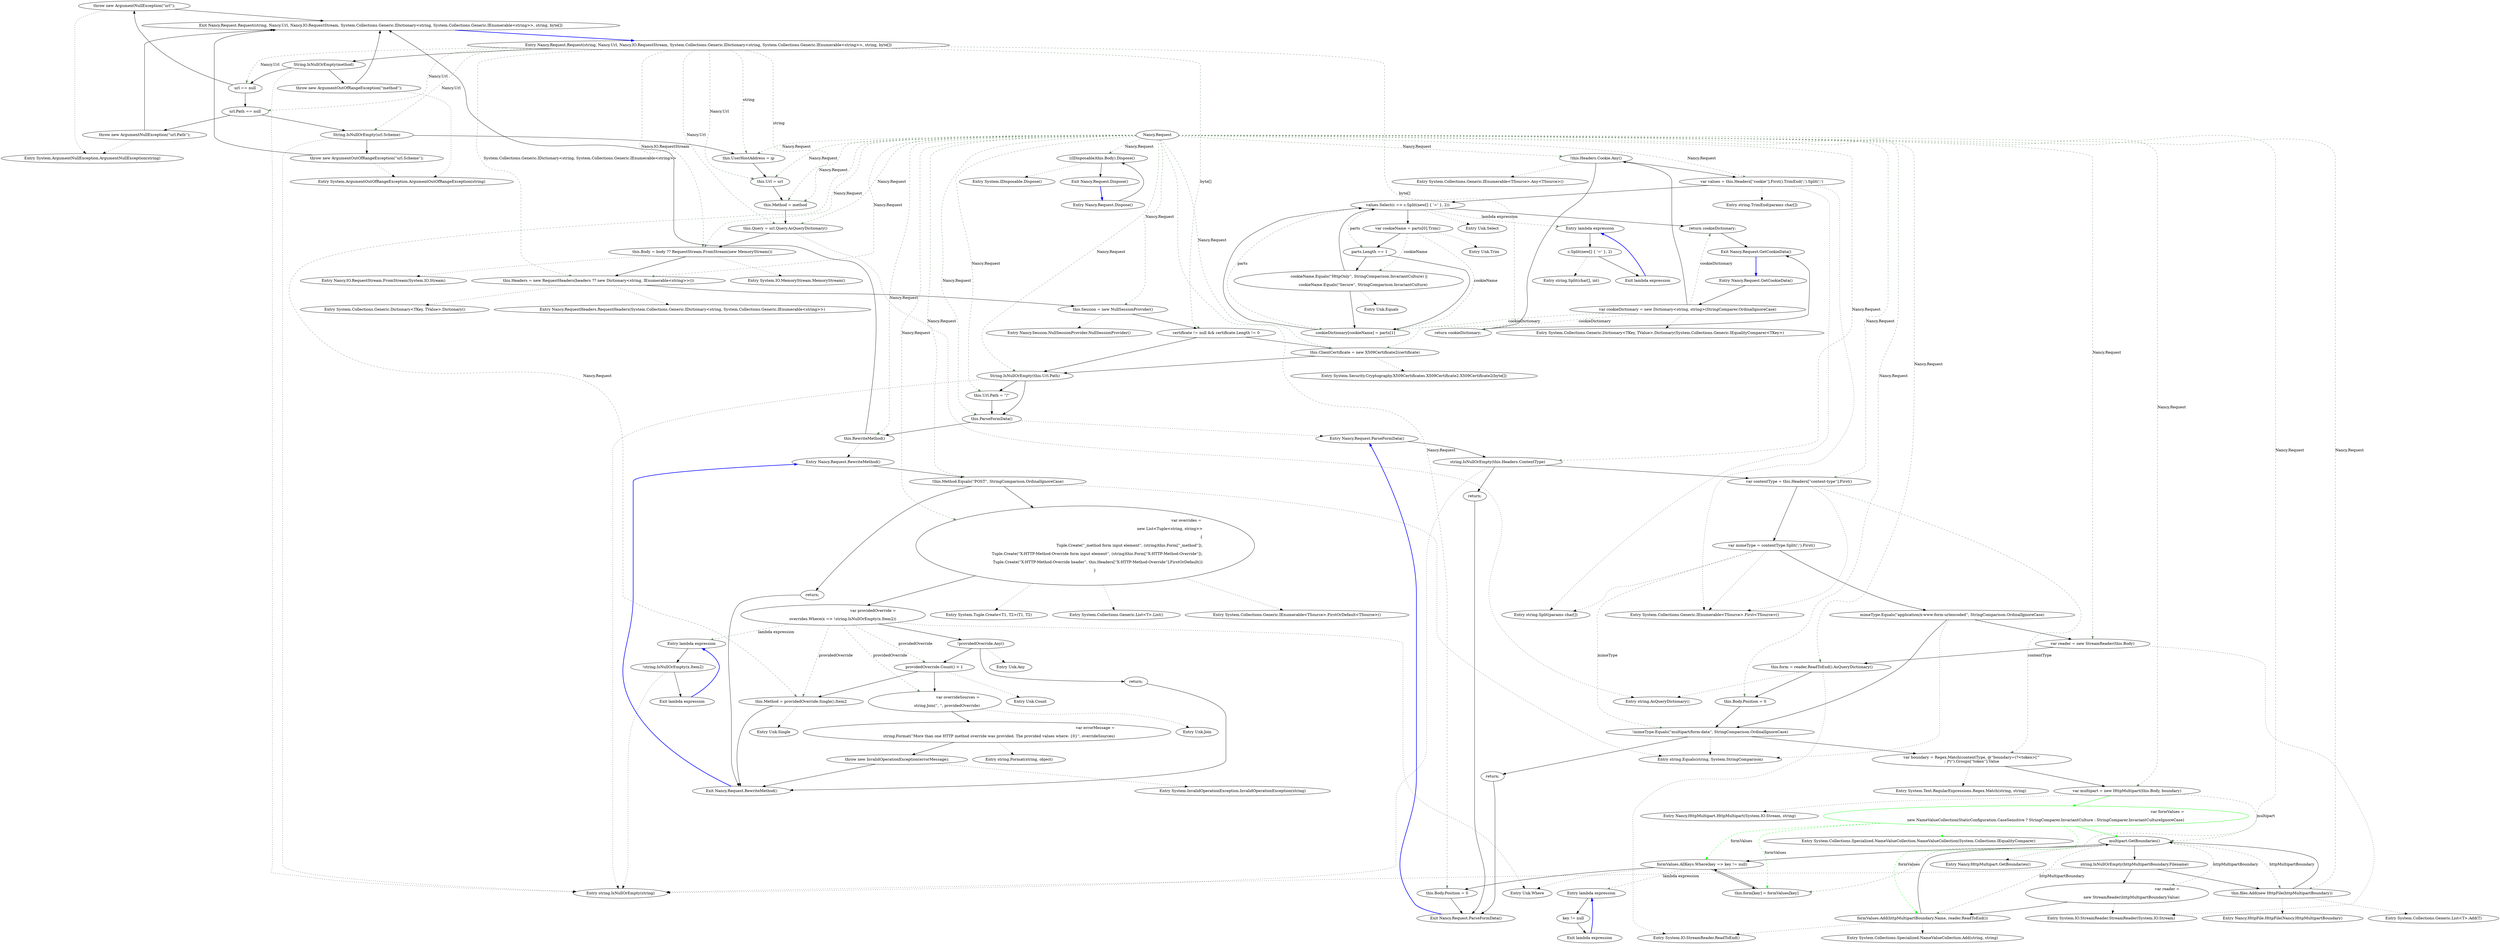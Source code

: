 digraph  {
m1_27 [label="Entry System.ArgumentNullException.ArgumentNullException(string)", span="0-0", cluster="System.ArgumentNullException.ArgumentNullException(string)", file="Request.cs"];
m1_113 [label="Entry System.Collections.Generic.List<T>.List()", span="0-0", cluster="System.Collections.Generic.List<T>.List()", file="Request.cs"];
m1_116 [label="Entry Unk.Any", span="", cluster="Unk.Any", file="Request.cs"];
m1_35 [label="Entry Nancy.Request.ParseFormData()", span="216-216", cluster="Nancy.Request.ParseFormData()", file="Request.cs"];
m1_77 [label="var formValues =\r\n                new NameValueCollection(StaticConfiguration.CaseSensitive ? StringComparer.InvariantCulture : StringComparer.InvariantCultureIgnoreCase)", span="240-241", cluster="Nancy.Request.ParseFormData()", color=green, community=0, file="Request.cs"];
m1_76 [label="var multipart = new HttpMultipart(this.Body, boundary)", span="238-238", cluster="Nancy.Request.ParseFormData()", file="Request.cs"];
m1_78 [label="multipart.GetBoundaries()", span="243-243", cluster="Nancy.Request.ParseFormData()", file="Request.cs"];
m1_81 [label="formValues.Add(httpMultipartBoundary.Name, reader.ReadToEnd())", span="249-249", cluster="Nancy.Request.ParseFormData()", file="Request.cs"];
m1_83 [label="formValues.AllKeys.Where(key => key != null)", span="258-258", cluster="Nancy.Request.ParseFormData()", file="Request.cs"];
m1_84 [label="this.form[key] = formValues[key]", span="260-260", cluster="Nancy.Request.ParseFormData()", file="Request.cs"];
m1_75 [label="var boundary = Regex.Match(contentType, @''boundary=(?<token>[^\n\; ]*)'').Groups[''token''].Value", span="237-237", cluster="Nancy.Request.ParseFormData()", file="Request.cs"];
m1_82 [label="this.files.Add(new HttpFile(httpMultipartBoundary))", span="254-254", cluster="Nancy.Request.ParseFormData()", file="Request.cs"];
m1_79 [label="string.IsNullOrEmpty(httpMultipartBoundary.Filename)", span="245-245", cluster="Nancy.Request.ParseFormData()", file="Request.cs"];
m1_80 [label="var reader =\r\n                        new StreamReader(httpMultipartBoundary.Value)", span="247-248", cluster="Nancy.Request.ParseFormData()", file="Request.cs"];
m1_85 [label="this.Body.Position = 0", span="263-263", cluster="Nancy.Request.ParseFormData()", file="Request.cs"];
m1_65 [label="string.IsNullOrEmpty(this.Headers.ContentType)", span="218-218", cluster="Nancy.Request.ParseFormData()", file="Request.cs"];
m1_67 [label="var contentType = this.Headers[''content-type''].First()", span="223-223", cluster="Nancy.Request.ParseFormData()", file="Request.cs"];
m1_70 [label="var reader = new StreamReader(this.Body)", span="227-227", cluster="Nancy.Request.ParseFormData()", file="Request.cs"];
m1_71 [label="this.form = reader.ReadToEnd().AsQueryDictionary()", span="228-228", cluster="Nancy.Request.ParseFormData()", file="Request.cs"];
m1_72 [label="this.Body.Position = 0", span="229-229", cluster="Nancy.Request.ParseFormData()", file="Request.cs"];
m1_73 [label="!mimeType.Equals(''multipart/form-data'', StringComparison.OrdinalIgnoreCase)", span="232-232", cluster="Nancy.Request.ParseFormData()", file="Request.cs"];
m1_66 [label="return;", span="220-220", cluster="Nancy.Request.ParseFormData()", file="Request.cs"];
m1_68 [label="var mimeType = contentType.Split(';').First()", span="224-224", cluster="Nancy.Request.ParseFormData()", file="Request.cs"];
m1_69 [label="mimeType.Equals(''application/x-www-form-urlencoded'', StringComparison.OrdinalIgnoreCase)", span="225-225", cluster="Nancy.Request.ParseFormData()", file="Request.cs"];
m1_74 [label="return;", span="234-234", cluster="Nancy.Request.ParseFormData()", file="Request.cs"];
m1_86 [label="Exit Nancy.Request.ParseFormData()", span="216-216", cluster="Nancy.Request.ParseFormData()", file="Request.cs"];
m1_118 [label="Entry Unk.Join", span="", cluster="Unk.Join", file="Request.cs"];
m1_119 [label="Entry string.Format(string, object)", span="0-0", cluster="string.Format(string, object)", file="Request.cs"];
m1_34 [label="Entry System.Security.Cryptography.X509Certificates.X509Certificate2.X509Certificate2(byte[])", span="0-0", cluster="System.Security.Cryptography.X509Certificates.X509Certificate2.X509Certificate2(byte[])", file="Request.cs"];
m1_49 [label="Entry System.Collections.Generic.Dictionary<TKey, TValue>.Dictionary(System.Collections.Generic.IEqualityComparer<TKey>)", span="0-0", cluster="System.Collections.Generic.Dictionary<TKey, TValue>.Dictionary(System.Collections.Generic.IEqualityComparer<TKey>)", file="Request.cs"];
m1_115 [label="Entry System.Collections.Generic.IEnumerable<TSource>.FirstOrDefault<TSource>()", span="0-0", cluster="System.Collections.Generic.IEnumerable<TSource>.FirstOrDefault<TSource>()", file="Request.cs"];
m1_93 [label="Entry Nancy.HttpMultipart.GetBoundaries()", span="37-37", cluster="Nancy.HttpMultipart.GetBoundaries()", file="Request.cs"];
m1_50 [label="Entry System.Collections.Generic.IEnumerable<TSource>.Any<TSource>()", span="0-0", cluster="System.Collections.Generic.IEnumerable<TSource>.Any<TSource>()", file="Request.cs"];
m1_55 [label="Entry Unk.Trim", span="", cluster="Unk.Trim", file="Request.cs"];
m1_60 [label="Entry string.Split(char[], int)", span="0-0", cluster="string.Split(char[], int)", file="Request.cs"];
m1_33 [label="Entry Nancy.Session.NullSessionProvider.NullSessionProvider()", span="6-6", cluster="Nancy.Session.NullSessionProvider.NullSessionProvider()", file="Request.cs"];
m1_2 [label="Entry Nancy.Request.Request(string, Nancy.Url, Nancy.IO.RequestStream, System.Collections.Generic.IDictionary<string, System.Collections.Generic.IEnumerable<string>>, string, byte[])", span="44-44", cluster="Nancy.Request.Request(string, Nancy.Url, Nancy.IO.RequestStream, System.Collections.Generic.IDictionary<string, System.Collections.Generic.IEnumerable<string>>, string, byte[])", file="Request.cs"];
m1_11 [label="this.UserHostAddress = ip", span="66-66", cluster="Nancy.Request.Request(string, Nancy.Url, Nancy.IO.RequestStream, System.Collections.Generic.IDictionary<string, System.Collections.Generic.IEnumerable<string>>, string, byte[])", file="Request.cs"];
m1_12 [label="this.Url = url", span="68-68", cluster="Nancy.Request.Request(string, Nancy.Url, Nancy.IO.RequestStream, System.Collections.Generic.IDictionary<string, System.Collections.Generic.IEnumerable<string>>, string, byte[])", file="Request.cs"];
m1_13 [label="this.Method = method", span="70-70", cluster="Nancy.Request.Request(string, Nancy.Url, Nancy.IO.RequestStream, System.Collections.Generic.IDictionary<string, System.Collections.Generic.IEnumerable<string>>, string, byte[])", file="Request.cs"];
m1_14 [label="this.Query = url.Query.AsQueryDictionary()", span="72-72", cluster="Nancy.Request.Request(string, Nancy.Url, Nancy.IO.RequestStream, System.Collections.Generic.IDictionary<string, System.Collections.Generic.IEnumerable<string>>, string, byte[])", file="Request.cs"];
m1_15 [label="this.Body = body ?? RequestStream.FromStream(new MemoryStream())", span="74-74", cluster="Nancy.Request.Request(string, Nancy.Url, Nancy.IO.RequestStream, System.Collections.Generic.IDictionary<string, System.Collections.Generic.IEnumerable<string>>, string, byte[])", file="Request.cs"];
m1_16 [label="this.Headers = new RequestHeaders(headers ?? new Dictionary<string, IEnumerable<string>>())", span="76-76", cluster="Nancy.Request.Request(string, Nancy.Url, Nancy.IO.RequestStream, System.Collections.Generic.IDictionary<string, System.Collections.Generic.IEnumerable<string>>, string, byte[])", file="Request.cs"];
m1_17 [label="this.Session = new NullSessionProvider()", span="78-78", cluster="Nancy.Request.Request(string, Nancy.Url, Nancy.IO.RequestStream, System.Collections.Generic.IDictionary<string, System.Collections.Generic.IEnumerable<string>>, string, byte[])", file="Request.cs"];
m1_19 [label="this.ClientCertificate = new X509Certificate2(certificate)", span="82-82", cluster="Nancy.Request.Request(string, Nancy.Url, Nancy.IO.RequestStream, System.Collections.Generic.IDictionary<string, System.Collections.Generic.IEnumerable<string>>, string, byte[])", file="Request.cs"];
m1_20 [label="String.IsNullOrEmpty(this.Url.Path)", span="85-85", cluster="Nancy.Request.Request(string, Nancy.Url, Nancy.IO.RequestStream, System.Collections.Generic.IDictionary<string, System.Collections.Generic.IEnumerable<string>>, string, byte[])", file="Request.cs"];
m1_21 [label="this.Url.Path = ''/''", span="87-87", cluster="Nancy.Request.Request(string, Nancy.Url, Nancy.IO.RequestStream, System.Collections.Generic.IDictionary<string, System.Collections.Generic.IEnumerable<string>>, string, byte[])", file="Request.cs"];
m1_22 [label="this.ParseFormData()", span="90-90", cluster="Nancy.Request.Request(string, Nancy.Url, Nancy.IO.RequestStream, System.Collections.Generic.IDictionary<string, System.Collections.Generic.IEnumerable<string>>, string, byte[])", file="Request.cs"];
m1_23 [label="this.RewriteMethod()", span="91-91", cluster="Nancy.Request.Request(string, Nancy.Url, Nancy.IO.RequestStream, System.Collections.Generic.IDictionary<string, System.Collections.Generic.IEnumerable<string>>, string, byte[])", file="Request.cs"];
m1_9 [label="String.IsNullOrEmpty(url.Scheme)", span="61-61", cluster="Nancy.Request.Request(string, Nancy.Url, Nancy.IO.RequestStream, System.Collections.Generic.IDictionary<string, System.Collections.Generic.IEnumerable<string>>, string, byte[])", file="Request.cs"];
m1_18 [label="certificate != null && certificate.Length != 0", span="80-80", cluster="Nancy.Request.Request(string, Nancy.Url, Nancy.IO.RequestStream, System.Collections.Generic.IDictionary<string, System.Collections.Generic.IEnumerable<string>>, string, byte[])", file="Request.cs"];
m1_3 [label="String.IsNullOrEmpty(method)", span="46-46", cluster="Nancy.Request.Request(string, Nancy.Url, Nancy.IO.RequestStream, System.Collections.Generic.IDictionary<string, System.Collections.Generic.IEnumerable<string>>, string, byte[])", file="Request.cs"];
m1_5 [label="url == null", span="51-51", cluster="Nancy.Request.Request(string, Nancy.Url, Nancy.IO.RequestStream, System.Collections.Generic.IDictionary<string, System.Collections.Generic.IEnumerable<string>>, string, byte[])", file="Request.cs"];
m1_7 [label="url.Path == null", span="56-56", cluster="Nancy.Request.Request(string, Nancy.Url, Nancy.IO.RequestStream, System.Collections.Generic.IDictionary<string, System.Collections.Generic.IEnumerable<string>>, string, byte[])", file="Request.cs"];
m1_10 [label="throw new ArgumentOutOfRangeException(''url.Scheme'');", span="63-63", cluster="Nancy.Request.Request(string, Nancy.Url, Nancy.IO.RequestStream, System.Collections.Generic.IDictionary<string, System.Collections.Generic.IEnumerable<string>>, string, byte[])", file="Request.cs"];
m1_4 [label="throw new ArgumentOutOfRangeException(''method'');", span="48-48", cluster="Nancy.Request.Request(string, Nancy.Url, Nancy.IO.RequestStream, System.Collections.Generic.IDictionary<string, System.Collections.Generic.IEnumerable<string>>, string, byte[])", file="Request.cs"];
m1_6 [label="throw new ArgumentNullException(''url'');", span="53-53", cluster="Nancy.Request.Request(string, Nancy.Url, Nancy.IO.RequestStream, System.Collections.Generic.IDictionary<string, System.Collections.Generic.IEnumerable<string>>, string, byte[])", file="Request.cs"];
m1_8 [label="throw new ArgumentNullException(''url.Path'');", span="58-58", cluster="Nancy.Request.Request(string, Nancy.Url, Nancy.IO.RequestStream, System.Collections.Generic.IDictionary<string, System.Collections.Generic.IEnumerable<string>>, string, byte[])", file="Request.cs"];
m1_24 [label="Exit Nancy.Request.Request(string, Nancy.Url, Nancy.IO.RequestStream, System.Collections.Generic.IDictionary<string, System.Collections.Generic.IEnumerable<string>>, string, byte[])", span="44-44", cluster="Nancy.Request.Request(string, Nancy.Url, Nancy.IO.RequestStream, System.Collections.Generic.IDictionary<string, System.Collections.Generic.IEnumerable<string>>, string, byte[])", file="Request.cs"];
m1_92 [label="Entry System.Collections.Specialized.NameValueCollection.NameValueCollection(System.Collections.IEqualityComparer)", span="0-0", cluster="System.Collections.Specialized.NameValueCollection.NameValueCollection(System.Collections.IEqualityComparer)", file="Request.cs"];
m1_52 [label="Entry string.TrimEnd(params char[])", span="0-0", cluster="string.TrimEnd(params char[])", file="Request.cs"];
m1_97 [label="Entry Unk.Where", span="", cluster="Unk.Where", file="Request.cs"];
m1_36 [label="Entry Nancy.Request.RewriteMethod()", span="266-266", cluster="Nancy.Request.RewriteMethod()", file="Request.cs"];
m1_101 [label="!this.Method.Equals(''POST'', StringComparison.OrdinalIgnoreCase)", span="268-268", cluster="Nancy.Request.RewriteMethod()", file="Request.cs"];
m1_103 [label="var overrides = \r\n                new List<Tuple<string, string>>\r\n                {\r\n                    Tuple.Create(''_method form input element'', (string)this.Form[''_method'']),\r\n                    Tuple.Create(''X-HTTP-Method-Override form input element'', (string)this.Form[''X-HTTP-Method-Override'']),\r\n                    Tuple.Create(''X-HTTP-Method-Override header'', this.Headers[''X-HTTP-Method-Override''].FirstOrDefault())\r\n                }", span="273-279", cluster="Nancy.Request.RewriteMethod()", file="Request.cs"];
m1_111 [label="this.Method = providedOverride.Single().Item2", span="300-300", cluster="Nancy.Request.RewriteMethod()", file="Request.cs"];
m1_104 [label="var providedOverride =\r\n                overrides.Where(x => !string.IsNullOrEmpty(x.Item2))", span="281-282", cluster="Nancy.Request.RewriteMethod()", file="Request.cs"];
m1_102 [label="return;", span="270-270", cluster="Nancy.Request.RewriteMethod()", file="Request.cs"];
m1_107 [label="providedOverride.Count() > 1", span="289-289", cluster="Nancy.Request.RewriteMethod()", file="Request.cs"];
m1_105 [label="!providedOverride.Any()", span="284-284", cluster="Nancy.Request.RewriteMethod()", file="Request.cs"];
m1_108 [label="var overrideSources =\r\n                    string.Join('', '', providedOverride)", span="291-292", cluster="Nancy.Request.RewriteMethod()", file="Request.cs"];
m1_106 [label="return;", span="286-286", cluster="Nancy.Request.RewriteMethod()", file="Request.cs"];
m1_110 [label="throw new InvalidOperationException(errorMessage);", span="297-297", cluster="Nancy.Request.RewriteMethod()", file="Request.cs"];
m1_109 [label="var errorMessage =\r\n                    string.Format(''More than one HTTP method override was provided. The provided values where: {0}'', overrideSources)", span="294-295", cluster="Nancy.Request.RewriteMethod()", file="Request.cs"];
m1_112 [label="Exit Nancy.Request.RewriteMethod()", span="266-266", cluster="Nancy.Request.RewriteMethod()", file="Request.cs"];
m1_120 [label="Entry System.InvalidOperationException.InvalidOperationException(string)", span="0-0", cluster="System.InvalidOperationException.InvalidOperationException(string)", file="Request.cs"];
m1_91 [label="Entry Nancy.HttpMultipart.HttpMultipart(System.IO.Stream, string)", span="25-25", cluster="Nancy.HttpMultipart.HttpMultipart(System.IO.Stream, string)", file="Request.cs"];
m1_28 [label="Entry string.AsQueryDictionary()", span="66-66", cluster="string.AsQueryDictionary()", file="Request.cs"];
m1_114 [label="Entry System.Tuple.Create<T1, T2>(T1, T2)", span="0-0", cluster="System.Tuple.Create<T1, T2>(T1, T2)", file="Request.cs"];
m1_32 [label="Entry System.Collections.Generic.Dictionary<TKey, TValue>.Dictionary()", span="0-0", cluster="System.Collections.Generic.Dictionary<TKey, TValue>.Dictionary()", file="Request.cs"];
m1_25 [label="Entry string.IsNullOrEmpty(string)", span="0-0", cluster="string.IsNullOrEmpty(string)", file="Request.cs"];
m1_90 [label="Entry System.Text.RegularExpressions.Regex.Match(string, string)", span="0-0", cluster="System.Text.RegularExpressions.Regex.Match(string, string)", file="Request.cs"];
m1_31 [label="Entry Nancy.RequestHeaders.RequestHeaders(System.Collections.Generic.IDictionary<string, System.Collections.Generic.IEnumerable<string>>)", span="21-21", cluster="Nancy.RequestHeaders.RequestHeaders(System.Collections.Generic.IDictionary<string, System.Collections.Generic.IEnumerable<string>>)", file="Request.cs"];
m1_117 [label="Entry Unk.Count", span="", cluster="Unk.Count", file="Request.cs"];
m1_51 [label="Entry System.Collections.Generic.IEnumerable<TSource>.First<TSource>()", span="0-0", cluster="System.Collections.Generic.IEnumerable<TSource>.First<TSource>()", file="Request.cs"];
m1_57 [label="Entry lambda expression", span="166-166", cluster="lambda expression", file="Request.cs"];
m1_98 [label="Entry lambda expression", span="258-258", cluster="lambda expression", file="Request.cs"];
m1_100 [label="Exit lambda expression", span="258-258", cluster="lambda expression", file="Request.cs"];
m1_99 [label="key != null", span="258-258", cluster="lambda expression", file="Request.cs"];
m1_123 [label="!string.IsNullOrEmpty(x.Item2)", span="282-282", cluster="lambda expression", file="Request.cs"];
m1_122 [label="Entry lambda expression", span="282-282", cluster="lambda expression", file="Request.cs"];
m1_124 [label="Exit lambda expression", span="282-282", cluster="lambda expression", file="Request.cs"];
m1_58 [label="c.Split(new[] { '=' }, 2)", span="166-166", cluster="lambda expression", file="Request.cs"];
m1_59 [label="Exit lambda expression", span="166-166", cluster="lambda expression", file="Request.cs"];
m1_87 [label="Entry string.Equals(string, System.StringComparison)", span="0-0", cluster="string.Equals(string, System.StringComparison)", file="Request.cs"];
m1_26 [label="Entry System.ArgumentOutOfRangeException.ArgumentOutOfRangeException(string)", span="0-0", cluster="System.ArgumentOutOfRangeException.ArgumentOutOfRangeException(string)", file="Request.cs"];
m1_29 [label="Entry System.IO.MemoryStream.MemoryStream()", span="0-0", cluster="System.IO.MemoryStream.MemoryStream()", file="Request.cs"];
m1_53 [label="Entry string.Split(params char[])", span="0-0", cluster="string.Split(params char[])", file="Request.cs"];
m1_54 [label="Entry Unk.Select", span="", cluster="Unk.Select", file="Request.cs"];
m1_88 [label="Entry System.IO.StreamReader.StreamReader(System.IO.Stream)", span="0-0", cluster="System.IO.StreamReader.StreamReader(System.IO.Stream)", file="Request.cs"];
m1_121 [label="Entry Unk.Single", span="", cluster="Unk.Single", file="Request.cs"];
m1_96 [label="Entry System.Collections.Generic.List<T>.Add(T)", span="0-0", cluster="System.Collections.Generic.List<T>.Add(T)", file="Request.cs"];
m1_61 [label="Entry Nancy.Request.Dispose()", span="211-211", cluster="Nancy.Request.Dispose()", file="Request.cs"];
m1_62 [label="((IDisposable)this.Body).Dispose()", span="213-213", cluster="Nancy.Request.Dispose()", file="Request.cs"];
m1_63 [label="Exit Nancy.Request.Dispose()", span="211-211", cluster="Nancy.Request.Dispose()", file="Request.cs"];
m1_89 [label="Entry System.IO.StreamReader.ReadToEnd()", span="0-0", cluster="System.IO.StreamReader.ReadToEnd()", file="Request.cs"];
m1_94 [label="Entry System.Collections.Specialized.NameValueCollection.Add(string, string)", span="0-0", cluster="System.Collections.Specialized.NameValueCollection.Add(string, string)", file="Request.cs"];
m1_37 [label="Entry Nancy.Request.GetCookieData()", span="156-156", cluster="Nancy.Request.GetCookieData()", file="Request.cs"];
m1_39 [label="!this.Headers.Cookie.Any()", span="160-160", cluster="Nancy.Request.GetCookieData()", file="Request.cs"];
m1_41 [label="var values = this.Headers[''cookie''].First().TrimEnd(';').Split(';')", span="165-165", cluster="Nancy.Request.GetCookieData()", file="Request.cs"];
m1_38 [label="var cookieDictionary = new Dictionary<string, string>(StringComparer.OrdinalIgnoreCase)", span="158-158", cluster="Nancy.Request.GetCookieData()", file="Request.cs"];
m1_40 [label="return cookieDictionary;", span="162-162", cluster="Nancy.Request.GetCookieData()", file="Request.cs"];
m1_42 [label="values.Select(c => c.Split(new[] { '=' }, 2))", span="166-166", cluster="Nancy.Request.GetCookieData()", file="Request.cs"];
m1_46 [label="cookieDictionary[cookieName] = parts[1]", span="179-179", cluster="Nancy.Request.GetCookieData()", file="Request.cs"];
m1_47 [label="return cookieDictionary;", span="182-182", cluster="Nancy.Request.GetCookieData()", file="Request.cs"];
m1_45 [label="cookieName.Equals(''HttpOnly'', StringComparison.InvariantCulture) ||\r\n                        cookieName.Equals(''Secure'', StringComparison.InvariantCulture)", span="172-173", cluster="Nancy.Request.GetCookieData()", file="Request.cs"];
m1_43 [label="var cookieName = parts[0].Trim()", span="168-168", cluster="Nancy.Request.GetCookieData()", file="Request.cs"];
m1_44 [label="parts.Length == 1", span="170-170", cluster="Nancy.Request.GetCookieData()", file="Request.cs"];
m1_48 [label="Exit Nancy.Request.GetCookieData()", span="156-156", cluster="Nancy.Request.GetCookieData()", file="Request.cs"];
m1_95 [label="Entry Nancy.HttpFile.HttpFile(Nancy.HttpMultipartBoundary)", span="14-14", cluster="Nancy.HttpFile.HttpFile(Nancy.HttpMultipartBoundary)", file="Request.cs"];
m1_30 [label="Entry Nancy.IO.RequestStream.FromStream(System.IO.Stream)", span="258-258", cluster="Nancy.IO.RequestStream.FromStream(System.IO.Stream)", file="Request.cs"];
m1_64 [label="Entry System.IDisposable.Dispose()", span="0-0", cluster="System.IDisposable.Dispose()", file="Request.cs"];
m1_56 [label="Entry Unk.Equals", span="", cluster="Unk.Equals", file="Request.cs"];
m1_125 [label="Nancy.Request", span="", file="Request.cs"];
m1_35 -> m1_65  [key=0, style=solid];
m1_77 -> m1_78  [key=0, style=solid, color=green];
m1_77 -> m1_92  [key=2, style=dotted, color=green];
m1_77 -> m1_81  [key=1, style=dashed, color=green, label=formValues];
m1_77 -> m1_83  [key=1, style=dashed, color=green, label=formValues];
m1_77 -> m1_84  [key=1, style=dashed, color=green, label=formValues];
m1_76 -> m1_77  [key=0, style=solid, color=green];
m1_76 -> m1_91  [key=2, style=dotted];
m1_76 -> m1_78  [key=1, style=dashed, color=darkseagreen4, label=multipart];
m1_78 -> m1_79  [key=0, style=solid];
m1_78 -> m1_83  [key=0, style=solid];
m1_78 -> m1_93  [key=2, style=dotted];
m1_78 -> m1_80  [key=1, style=dashed, color=darkseagreen4, label=httpMultipartBoundary];
m1_78 -> m1_81  [key=1, style=dashed, color=darkseagreen4, label=httpMultipartBoundary];
m1_78 -> m1_82  [key=1, style=dashed, color=darkseagreen4, label=httpMultipartBoundary];
m1_81 -> m1_78  [key=0, style=solid];
m1_81 -> m1_89  [key=2, style=dotted];
m1_81 -> m1_94  [key=2, style=dotted];
m1_83 -> m1_84  [key=0, style=solid];
m1_83 -> m1_85  [key=0, style=solid];
m1_83 -> m1_97  [key=2, style=dotted];
m1_83 -> m1_98  [key=1, style=dashed, color=darkseagreen4, label="lambda expression"];
m1_84 -> m1_83  [key=0, style=solid];
m1_75 -> m1_76  [key=0, style=solid];
m1_75 -> m1_90  [key=2, style=dotted];
m1_82 -> m1_78  [key=0, style=solid];
m1_82 -> m1_95  [key=2, style=dotted];
m1_82 -> m1_96  [key=2, style=dotted];
m1_79 -> m1_82  [key=0, style=solid];
m1_79 -> m1_80  [key=0, style=solid];
m1_79 -> m1_25  [key=2, style=dotted];
m1_80 -> m1_81  [key=0, style=solid];
m1_80 -> m1_88  [key=2, style=dotted];
m1_85 -> m1_86  [key=0, style=solid];
m1_65 -> m1_66  [key=0, style=solid];
m1_65 -> m1_67  [key=0, style=solid];
m1_65 -> m1_25  [key=2, style=dotted];
m1_67 -> m1_75  [key=1, style=dashed, color=darkseagreen4, label=contentType];
m1_67 -> m1_68  [key=0, style=solid];
m1_67 -> m1_51  [key=2, style=dotted];
m1_70 -> m1_71  [key=0, style=solid];
m1_70 -> m1_88  [key=2, style=dotted];
m1_71 -> m1_89  [key=2, style=dotted];
m1_71 -> m1_72  [key=0, style=solid];
m1_71 -> m1_28  [key=2, style=dotted];
m1_72 -> m1_73  [key=0, style=solid];
m1_73 -> m1_75  [key=0, style=solid];
m1_73 -> m1_74  [key=0, style=solid];
m1_73 -> m1_87  [key=2, style=dotted];
m1_66 -> m1_86  [key=0, style=solid];
m1_68 -> m1_73  [key=1, style=dashed, color=darkseagreen4, label=mimeType];
m1_68 -> m1_51  [key=2, style=dotted];
m1_68 -> m1_53  [key=2, style=dotted];
m1_68 -> m1_69  [key=0, style=solid];
m1_69 -> m1_70  [key=0, style=solid];
m1_69 -> m1_73  [key=0, style=solid];
m1_69 -> m1_87  [key=2, style=dotted];
m1_74 -> m1_86  [key=0, style=solid];
m1_86 -> m1_35  [key=0, style=bold, color=blue];
m1_2 -> m1_11  [key=1, style=dashed, color=darkseagreen4, label=string];
m1_2 -> m1_12  [key=1, style=dashed, color=darkseagreen4, label="Nancy.Url"];
m1_2 -> m1_13  [key=1, style=dashed, color=darkseagreen4, label=string];
m1_2 -> m1_14  [key=1, style=dashed, color=darkseagreen4, label="Nancy.Url"];
m1_2 -> m1_15  [key=1, style=dashed, color=darkseagreen4, label="Nancy.IO.RequestStream"];
m1_2 -> m1_16  [key=1, style=dashed, color=darkseagreen4, label="System.Collections.Generic.IDictionary<string, System.Collections.Generic.IEnumerable<string>>"];
m1_2 -> m1_19  [key=1, style=dashed, color=darkseagreen4, label="byte[]"];
m1_2 -> m1_3  [key=0, style=solid];
m1_2 -> m1_5  [key=1, style=dashed, color=darkseagreen4, label="Nancy.Url"];
m1_2 -> m1_7  [key=1, style=dashed, color=darkseagreen4, label="Nancy.Url"];
m1_2 -> m1_9  [key=1, style=dashed, color=darkseagreen4, label="Nancy.Url"];
m1_2 -> m1_18  [key=1, style=dashed, color=darkseagreen4, label="byte[]"];
m1_11 -> m1_12  [key=0, style=solid];
m1_12 -> m1_13  [key=0, style=solid];
m1_13 -> m1_14  [key=0, style=solid];
m1_14 -> m1_15  [key=0, style=solid];
m1_14 -> m1_28  [key=2, style=dotted];
m1_15 -> m1_16  [key=0, style=solid];
m1_15 -> m1_29  [key=2, style=dotted];
m1_15 -> m1_30  [key=2, style=dotted];
m1_16 -> m1_17  [key=0, style=solid];
m1_16 -> m1_31  [key=2, style=dotted];
m1_16 -> m1_32  [key=2, style=dotted];
m1_17 -> m1_18  [key=0, style=solid];
m1_17 -> m1_33  [key=2, style=dotted];
m1_19 -> m1_20  [key=0, style=solid];
m1_19 -> m1_34  [key=2, style=dotted];
m1_20 -> m1_21  [key=0, style=solid];
m1_20 -> m1_22  [key=0, style=solid];
m1_20 -> m1_25  [key=2, style=dotted];
m1_21 -> m1_22  [key=0, style=solid];
m1_22 -> m1_23  [key=0, style=solid];
m1_22 -> m1_35  [key=2, style=dotted];
m1_23 -> m1_24  [key=0, style=solid];
m1_23 -> m1_36  [key=2, style=dotted];
m1_9 -> m1_11  [key=0, style=solid];
m1_9 -> m1_25  [key=2, style=dotted];
m1_9 -> m1_10  [key=0, style=solid];
m1_18 -> m1_19  [key=0, style=solid];
m1_18 -> m1_20  [key=0, style=solid];
m1_3 -> m1_25  [key=2, style=dotted];
m1_3 -> m1_4  [key=0, style=solid];
m1_3 -> m1_5  [key=0, style=solid];
m1_5 -> m1_6  [key=0, style=solid];
m1_5 -> m1_7  [key=0, style=solid];
m1_7 -> m1_9  [key=0, style=solid];
m1_7 -> m1_8  [key=0, style=solid];
m1_10 -> m1_24  [key=0, style=solid];
m1_10 -> m1_26  [key=2, style=dotted];
m1_4 -> m1_24  [key=0, style=solid];
m1_4 -> m1_26  [key=2, style=dotted];
m1_6 -> m1_24  [key=0, style=solid];
m1_6 -> m1_27  [key=2, style=dotted];
m1_8 -> m1_24  [key=0, style=solid];
m1_8 -> m1_27  [key=2, style=dotted];
m1_24 -> m1_2  [key=0, style=bold, color=blue];
m1_36 -> m1_101  [key=0, style=solid];
m1_101 -> m1_102  [key=0, style=solid];
m1_101 -> m1_103  [key=0, style=solid];
m1_101 -> m1_87  [key=2, style=dotted];
m1_103 -> m1_104  [key=0, style=solid];
m1_103 -> m1_113  [key=2, style=dotted];
m1_103 -> m1_114  [key=2, style=dotted];
m1_103 -> m1_115  [key=2, style=dotted];
m1_111 -> m1_112  [key=0, style=solid];
m1_111 -> m1_121  [key=2, style=dotted];
m1_104 -> m1_97  [key=2, style=dotted];
m1_104 -> m1_111  [key=1, style=dashed, color=darkseagreen4, label=providedOverride];
m1_104 -> m1_105  [key=0, style=solid];
m1_104 -> m1_122  [key=1, style=dashed, color=darkseagreen4, label="lambda expression"];
m1_104 -> m1_107  [key=1, style=dashed, color=darkseagreen4, label=providedOverride];
m1_104 -> m1_108  [key=1, style=dashed, color=darkseagreen4, label=providedOverride];
m1_102 -> m1_112  [key=0, style=solid];
m1_107 -> m1_111  [key=0, style=solid];
m1_107 -> m1_108  [key=0, style=solid];
m1_107 -> m1_117  [key=2, style=dotted];
m1_105 -> m1_107  [key=0, style=solid];
m1_105 -> m1_106  [key=0, style=solid];
m1_105 -> m1_116  [key=2, style=dotted];
m1_108 -> m1_109  [key=0, style=solid];
m1_108 -> m1_118  [key=2, style=dotted];
m1_106 -> m1_112  [key=0, style=solid];
m1_110 -> m1_112  [key=0, style=solid];
m1_110 -> m1_120  [key=2, style=dotted];
m1_109 -> m1_110  [key=0, style=solid];
m1_109 -> m1_119  [key=2, style=dotted];
m1_112 -> m1_36  [key=0, style=bold, color=blue];
m1_57 -> m1_58  [key=0, style=solid];
m1_98 -> m1_99  [key=0, style=solid];
m1_100 -> m1_98  [key=0, style=bold, color=blue];
m1_99 -> m1_100  [key=0, style=solid];
m1_123 -> m1_25  [key=2, style=dotted];
m1_123 -> m1_124  [key=0, style=solid];
m1_122 -> m1_123  [key=0, style=solid];
m1_124 -> m1_122  [key=0, style=bold, color=blue];
m1_58 -> m1_59  [key=0, style=solid];
m1_58 -> m1_60  [key=2, style=dotted];
m1_59 -> m1_57  [key=0, style=bold, color=blue];
m1_61 -> m1_62  [key=0, style=solid];
m1_62 -> m1_63  [key=0, style=solid];
m1_62 -> m1_64  [key=2, style=dotted];
m1_63 -> m1_61  [key=0, style=bold, color=blue];
m1_37 -> m1_38  [key=0, style=solid];
m1_39 -> m1_40  [key=0, style=solid];
m1_39 -> m1_41  [key=0, style=solid];
m1_39 -> m1_50  [key=2, style=dotted];
m1_41 -> m1_42  [key=0, style=solid];
m1_41 -> m1_51  [key=2, style=dotted];
m1_41 -> m1_52  [key=2, style=dotted];
m1_41 -> m1_53  [key=2, style=dotted];
m1_38 -> m1_39  [key=0, style=solid];
m1_38 -> m1_49  [key=2, style=dotted];
m1_38 -> m1_40  [key=1, style=dashed, color=darkseagreen4, label=cookieDictionary];
m1_38 -> m1_46  [key=1, style=dashed, color=darkseagreen4, label=cookieDictionary];
m1_38 -> m1_47  [key=1, style=dashed, color=darkseagreen4, label=cookieDictionary];
m1_40 -> m1_48  [key=0, style=solid];
m1_42 -> m1_43  [key=0, style=solid];
m1_42 -> m1_47  [key=0, style=solid];
m1_42 -> m1_54  [key=2, style=dotted];
m1_42 -> m1_57  [key=1, style=dashed, color=darkseagreen4, label="lambda expression"];
m1_42 -> m1_44  [key=1, style=dashed, color=darkseagreen4, label=parts];
m1_42 -> m1_46  [key=1, style=dashed, color=darkseagreen4, label=parts];
m1_46 -> m1_42  [key=0, style=solid];
m1_47 -> m1_48  [key=0, style=solid];
m1_45 -> m1_42  [key=0, style=solid];
m1_45 -> m1_46  [key=0, style=solid];
m1_45 -> m1_56  [key=2, style=dotted];
m1_43 -> m1_46  [key=1, style=dashed, color=darkseagreen4, label=cookieName];
m1_43 -> m1_45  [key=1, style=dashed, color=darkseagreen4, label=cookieName];
m1_43 -> m1_44  [key=0, style=solid];
m1_43 -> m1_55  [key=2, style=dotted];
m1_44 -> m1_46  [key=0, style=solid];
m1_44 -> m1_45  [key=0, style=solid];
m1_48 -> m1_37  [key=0, style=bold, color=blue];
m1_125 -> m1_76  [key=1, style=dashed, color=darkseagreen4, label="Nancy.Request"];
m1_125 -> m1_84  [key=1, style=dashed, color=darkseagreen4, label="Nancy.Request"];
m1_125 -> m1_11  [key=1, style=dashed, color=darkseagreen4, label="Nancy.Request"];
m1_125 -> m1_12  [key=1, style=dashed, color=darkseagreen4, label="Nancy.Request"];
m1_125 -> m1_13  [key=1, style=dashed, color=darkseagreen4, label="Nancy.Request"];
m1_125 -> m1_14  [key=1, style=dashed, color=darkseagreen4, label="Nancy.Request"];
m1_125 -> m1_15  [key=1, style=dashed, color=darkseagreen4, label="Nancy.Request"];
m1_125 -> m1_16  [key=1, style=dashed, color=darkseagreen4, label="Nancy.Request"];
m1_125 -> m1_17  [key=1, style=dashed, color=darkseagreen4, label="Nancy.Request"];
m1_125 -> m1_19  [key=1, style=dashed, color=darkseagreen4, label="Nancy.Request"];
m1_125 -> m1_20  [key=1, style=dashed, color=darkseagreen4, label="Nancy.Request"];
m1_125 -> m1_21  [key=1, style=dashed, color=darkseagreen4, label="Nancy.Request"];
m1_125 -> m1_22  [key=1, style=dashed, color=darkseagreen4, label="Nancy.Request"];
m1_125 -> m1_23  [key=1, style=dashed, color=darkseagreen4, label="Nancy.Request"];
m1_125 -> m1_39  [key=1, style=dashed, color=darkseagreen4, label="Nancy.Request"];
m1_125 -> m1_41  [key=1, style=dashed, color=darkseagreen4, label="Nancy.Request"];
m1_125 -> m1_62  [key=1, style=dashed, color=darkseagreen4, label="Nancy.Request"];
m1_125 -> m1_65  [key=1, style=dashed, color=darkseagreen4, label="Nancy.Request"];
m1_125 -> m1_67  [key=1, style=dashed, color=darkseagreen4, label="Nancy.Request"];
m1_125 -> m1_70  [key=1, style=dashed, color=darkseagreen4, label="Nancy.Request"];
m1_125 -> m1_71  [key=1, style=dashed, color=darkseagreen4, label="Nancy.Request"];
m1_125 -> m1_72  [key=1, style=dashed, color=darkseagreen4, label="Nancy.Request"];
m1_125 -> m1_82  [key=1, style=dashed, color=darkseagreen4, label="Nancy.Request"];
m1_125 -> m1_85  [key=1, style=dashed, color=darkseagreen4, label="Nancy.Request"];
m1_125 -> m1_101  [key=1, style=dashed, color=darkseagreen4, label="Nancy.Request"];
m1_125 -> m1_103  [key=1, style=dashed, color=darkseagreen4, label="Nancy.Request"];
m1_125 -> m1_111  [key=1, style=dashed, color=darkseagreen4, label="Nancy.Request"];
}
